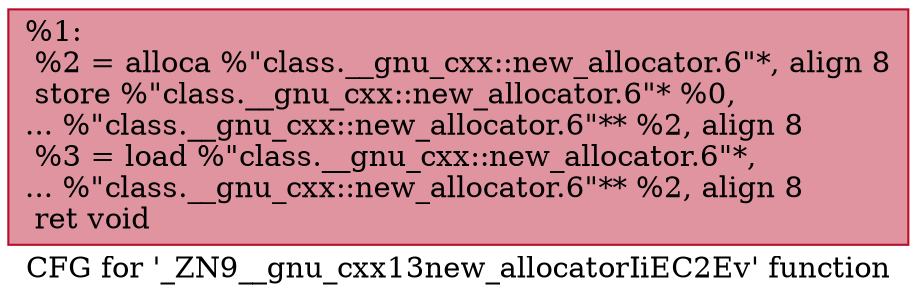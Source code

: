 digraph "CFG for '_ZN9__gnu_cxx13new_allocatorIiEC2Ev' function" {
	label="CFG for '_ZN9__gnu_cxx13new_allocatorIiEC2Ev' function";

	Node0x5604d289a300 [shape=record,color="#b70d28ff", style=filled, fillcolor="#b70d2870",label="{%1:\l  %2 = alloca %\"class.__gnu_cxx::new_allocator.6\"*, align 8\l  store %\"class.__gnu_cxx::new_allocator.6\"* %0,\l... %\"class.__gnu_cxx::new_allocator.6\"** %2, align 8\l  %3 = load %\"class.__gnu_cxx::new_allocator.6\"*,\l... %\"class.__gnu_cxx::new_allocator.6\"** %2, align 8\l  ret void\l}"];
}
